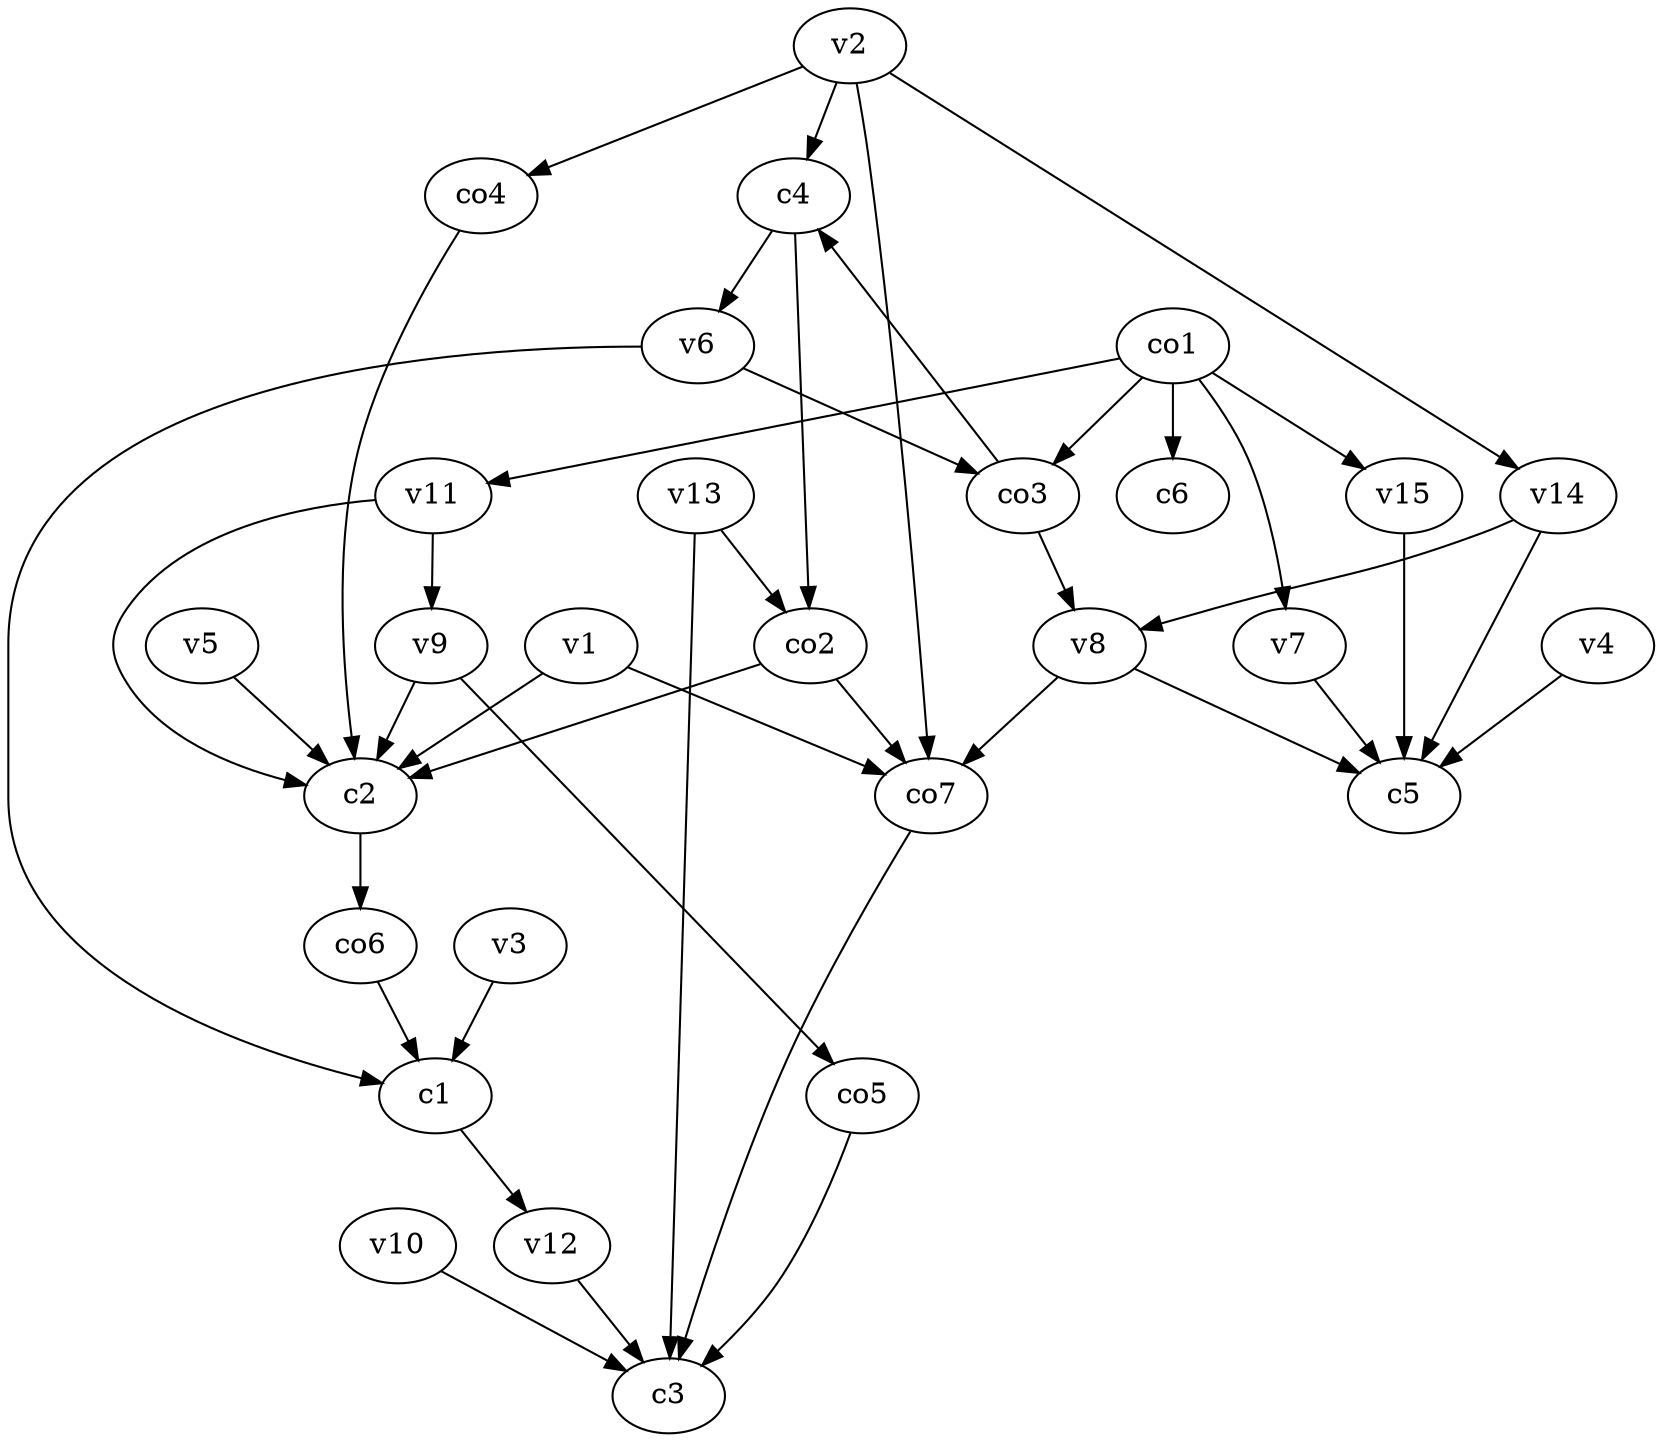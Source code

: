 strict digraph  {
c1;
c2;
c3;
c4;
c5;
c6;
v1;
v2;
v3;
v4;
v5;
v6;
v7;
v8;
v9;
v10;
v11;
v12;
v13;
v14;
v15;
co1;
co2;
co3;
co4;
co5;
co6;
co7;
c1 -> v12  [weight=1];
c2 -> co6  [weight=1];
c4 -> co2  [weight=1];
c4 -> v6  [weight=1];
v1 -> c2  [weight=1];
v1 -> co7  [weight=1];
v2 -> c4  [weight=1];
v2 -> v14  [weight=1];
v2 -> co4  [weight=1];
v2 -> co7  [weight=1];
v3 -> c1  [weight=1];
v4 -> c5  [weight=1];
v5 -> c2  [weight=1];
v6 -> c1  [weight=1];
v6 -> co3  [weight=1];
v7 -> c5  [weight=1];
v8 -> c5  [weight=1];
v8 -> co7  [weight=1];
v9 -> c2  [weight=1];
v9 -> co5  [weight=1];
v10 -> c3  [weight=1];
v11 -> c2  [weight=1];
v11 -> v9  [weight=1];
v12 -> c3  [weight=1];
v13 -> c3  [weight=1];
v13 -> co2  [weight=1];
v14 -> c5  [weight=1];
v14 -> v8  [weight=1];
v15 -> c5  [weight=1];
co1 -> c6  [weight=1];
co1 -> v15  [weight=1];
co1 -> v11  [weight=1];
co1 -> v7  [weight=1];
co1 -> co3  [weight=1];
co2 -> c2  [weight=1];
co2 -> co7  [weight=1];
co3 -> c4  [weight=1];
co3 -> v8  [weight=1];
co4 -> c2  [weight=1];
co5 -> c3  [weight=1];
co6 -> c1  [weight=1];
co7 -> c3  [weight=1];
}
